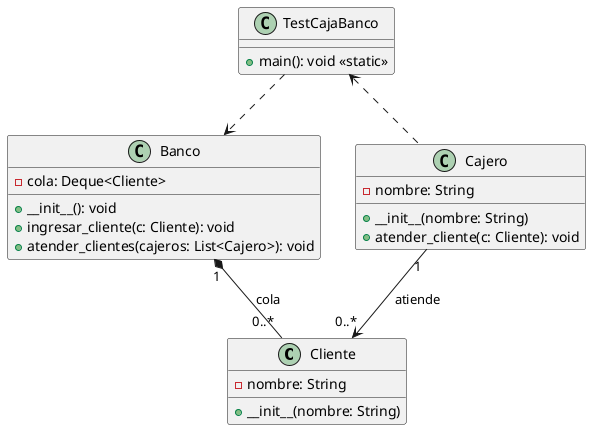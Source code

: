 @startuml Ej2
class Cliente {
  - nombre: String
  + __init__(nombre: String)
}

class Banco {
  - cola: Deque<Cliente>
  + __init__(): void
  + ingresar_cliente(c: Cliente): void
  + atender_clientes(cajeros: List<Cajero>): void
}

class Cajero {
  - nombre: String
  + __init__(nombre: String)
  + atender_cliente(c: Cliente): void
}

class TestCajaBanco {
  + main(): void «static»
}

Banco "1" *-- "0..*" Cliente : cola  
Cajero "1" --> "0..*" Cliente : atiende  
TestCajaBanco ..> Banco  
TestCajaBanco <.. Cajero
@enduml
